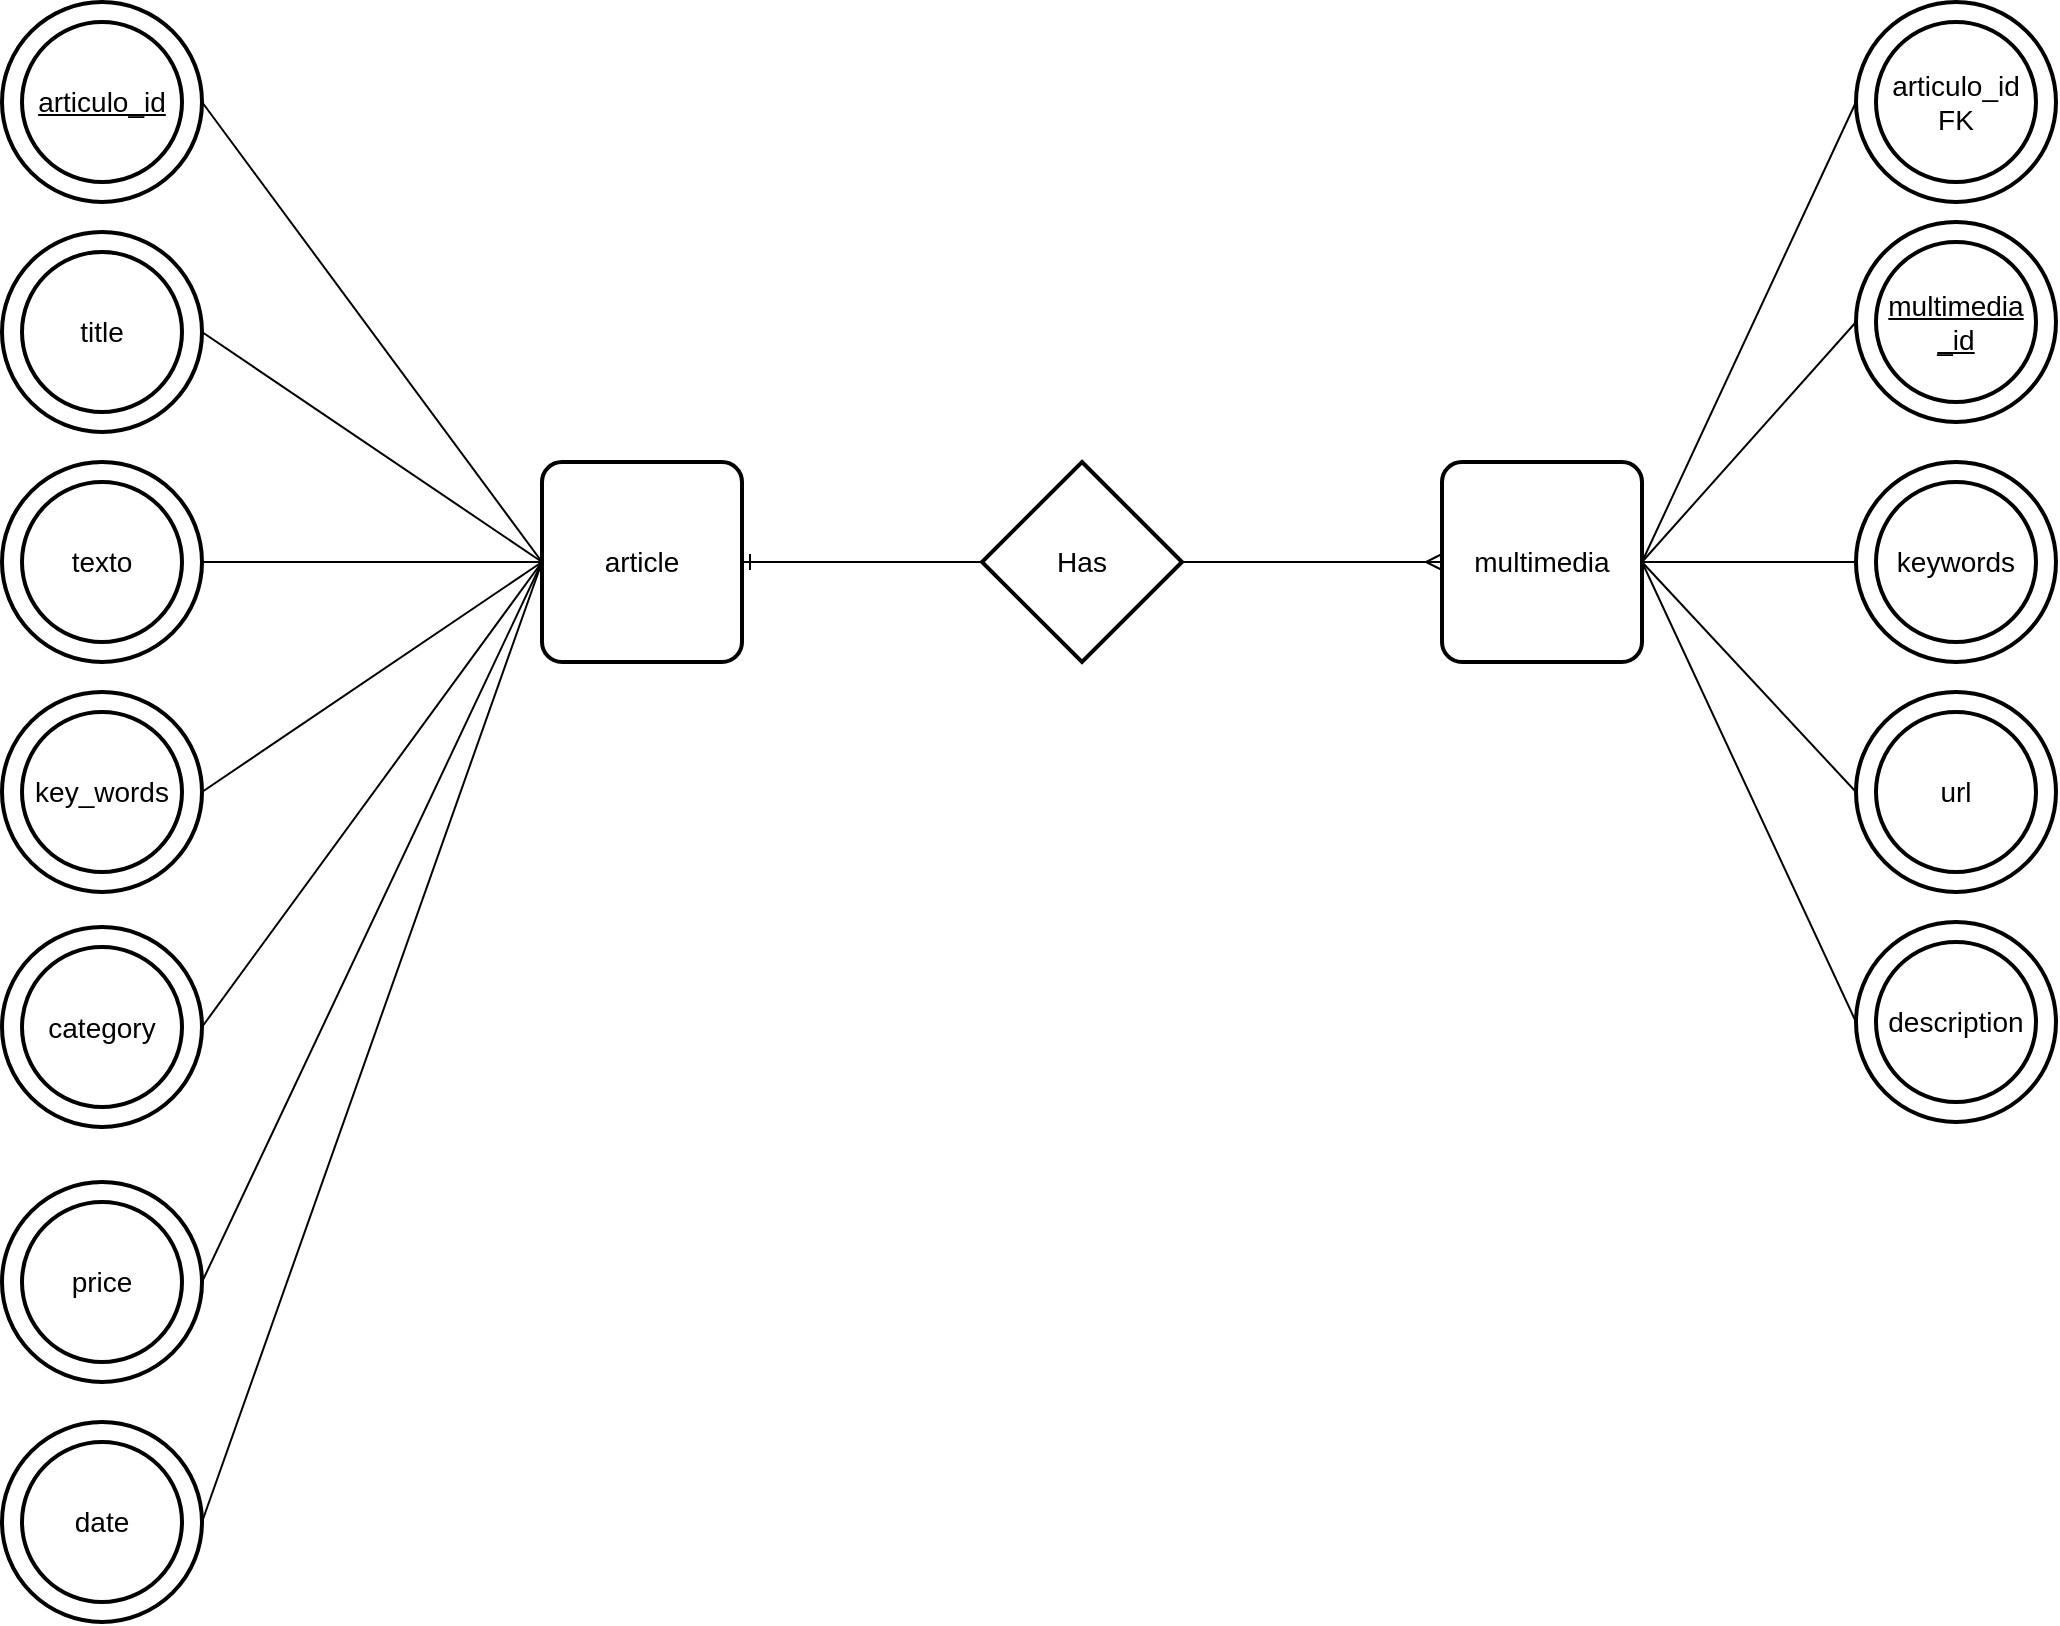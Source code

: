 <mxfile version="12.2.6" type="device" pages="1"><diagram id="e6IYY26VJ84RTu6opNeE" name="Page-1"><mxGraphModel dx="1851" dy="1654" grid="1" gridSize="10" guides="1" tooltips="1" connect="1" arrows="1" fold="1" page="1" pageScale="1" pageWidth="827" pageHeight="1169" math="0" shadow="0"><root><mxCell id="0"/><mxCell id="1" parent="0"/><mxCell id="jXwD_Vf3hcDAn0s1gOtn-1" value="article" style="strokeWidth=2;rounded=1;arcSize=10;whiteSpace=wrap;html=1;align=center;fontSize=14;" parent="1" vertex="1"><mxGeometry x="170" y="20" width="100" height="100" as="geometry"/></mxCell><mxCell id="jXwD_Vf3hcDAn0s1gOtn-2" value="multimedia" style="strokeWidth=2;rounded=1;arcSize=10;whiteSpace=wrap;html=1;align=center;fontSize=14;" parent="1" vertex="1"><mxGeometry x="620" y="20" width="100" height="100" as="geometry"/></mxCell><mxCell id="fDRykytIt_5tqx8ODwml-1" style="rounded=0;orthogonalLoop=1;jettySize=auto;html=1;exitX=1;exitY=0.5;exitDx=0;exitDy=0;entryX=0;entryY=0.5;entryDx=0;entryDy=0;endArrow=ERmany;endFill=0;" edge="1" parent="1" source="jXwD_Vf3hcDAn0s1gOtn-3" target="jXwD_Vf3hcDAn0s1gOtn-2"><mxGeometry relative="1" as="geometry"/></mxCell><mxCell id="jXwD_Vf3hcDAn0s1gOtn-3" value="Has" style="shape=rhombus;strokeWidth=2;fontSize=17;perimeter=rhombusPerimeter;whiteSpace=wrap;html=1;align=center;fontSize=14;" parent="1" vertex="1"><mxGeometry x="390" y="20" width="100" height="100" as="geometry"/></mxCell><mxCell id="fDRykytIt_5tqx8ODwml-15" style="edgeStyle=none;rounded=0;orthogonalLoop=1;jettySize=auto;html=1;exitX=1;exitY=0.5;exitDx=0;exitDy=0;entryX=0;entryY=0.5;entryDx=0;entryDy=0;endArrow=none;endFill=0;" edge="1" parent="1" source="jXwD_Vf3hcDAn0s1gOtn-10" target="jXwD_Vf3hcDAn0s1gOtn-1"><mxGeometry relative="1" as="geometry"/></mxCell><mxCell id="jXwD_Vf3hcDAn0s1gOtn-10" value="category" style="ellipse;shape=doubleEllipse;margin=10;strokeWidth=2;fontSize=14;whiteSpace=wrap;html=1;align=center;" parent="1" vertex="1"><mxGeometry x="-100" y="252.5" width="100" height="100" as="geometry"/></mxCell><mxCell id="fDRykytIt_5tqx8ODwml-17" style="edgeStyle=none;rounded=0;orthogonalLoop=1;jettySize=auto;html=1;exitX=1;exitY=0.5;exitDx=0;exitDy=0;entryX=0;entryY=0.5;entryDx=0;entryDy=0;endArrow=none;endFill=0;" edge="1" parent="1" source="jXwD_Vf3hcDAn0s1gOtn-11" target="jXwD_Vf3hcDAn0s1gOtn-1"><mxGeometry relative="1" as="geometry"/></mxCell><mxCell id="jXwD_Vf3hcDAn0s1gOtn-11" value="date" style="ellipse;shape=doubleEllipse;margin=10;strokeWidth=2;fontSize=14;whiteSpace=wrap;html=1;align=center;" parent="1" vertex="1"><mxGeometry x="-100" y="500" width="100" height="100" as="geometry"/></mxCell><mxCell id="fDRykytIt_5tqx8ODwml-14" style="edgeStyle=none;rounded=0;orthogonalLoop=1;jettySize=auto;html=1;exitX=1;exitY=0.5;exitDx=0;exitDy=0;entryX=0;entryY=0.5;entryDx=0;entryDy=0;endArrow=none;endFill=0;" edge="1" parent="1" source="jXwD_Vf3hcDAn0s1gOtn-12" target="jXwD_Vf3hcDAn0s1gOtn-1"><mxGeometry relative="1" as="geometry"/></mxCell><mxCell id="jXwD_Vf3hcDAn0s1gOtn-12" value="key_words" style="ellipse;shape=doubleEllipse;margin=10;strokeWidth=2;fontSize=14;whiteSpace=wrap;html=1;align=center;" parent="1" vertex="1"><mxGeometry x="-100" y="135" width="100" height="100" as="geometry"/></mxCell><mxCell id="fDRykytIt_5tqx8ODwml-13" style="edgeStyle=none;rounded=0;orthogonalLoop=1;jettySize=auto;html=1;exitX=1;exitY=0.5;exitDx=0;exitDy=0;endArrow=none;endFill=0;" edge="1" parent="1" source="jXwD_Vf3hcDAn0s1gOtn-13" target="jXwD_Vf3hcDAn0s1gOtn-1"><mxGeometry relative="1" as="geometry"/></mxCell><mxCell id="jXwD_Vf3hcDAn0s1gOtn-13" value="texto" style="ellipse;shape=doubleEllipse;margin=10;strokeWidth=2;fontSize=14;whiteSpace=wrap;html=1;align=center;" parent="1" vertex="1"><mxGeometry x="-100" y="20" width="100" height="100" as="geometry"/></mxCell><mxCell id="fDRykytIt_5tqx8ODwml-12" style="edgeStyle=none;rounded=0;orthogonalLoop=1;jettySize=auto;html=1;exitX=1;exitY=0.5;exitDx=0;exitDy=0;endArrow=none;endFill=0;entryX=0;entryY=0.5;entryDx=0;entryDy=0;" edge="1" parent="1" source="jXwD_Vf3hcDAn0s1gOtn-14" target="jXwD_Vf3hcDAn0s1gOtn-1"><mxGeometry relative="1" as="geometry"><mxPoint x="190" y="70" as="targetPoint"/></mxGeometry></mxCell><mxCell id="jXwD_Vf3hcDAn0s1gOtn-14" value="title" style="ellipse;shape=doubleEllipse;margin=10;strokeWidth=2;fontSize=14;whiteSpace=wrap;html=1;align=center;" parent="1" vertex="1"><mxGeometry x="-100" y="-95" width="100" height="100" as="geometry"/></mxCell><mxCell id="fDRykytIt_5tqx8ODwml-11" style="edgeStyle=none;rounded=0;orthogonalLoop=1;jettySize=auto;html=1;exitX=1;exitY=0.5;exitDx=0;exitDy=0;entryX=0;entryY=0.5;entryDx=0;entryDy=0;endArrow=none;endFill=0;" edge="1" parent="1" source="jXwD_Vf3hcDAn0s1gOtn-15" target="jXwD_Vf3hcDAn0s1gOtn-1"><mxGeometry relative="1" as="geometry"/></mxCell><mxCell id="jXwD_Vf3hcDAn0s1gOtn-15" value="&lt;u&gt;articulo_id&lt;/u&gt;" style="ellipse;shape=doubleEllipse;margin=10;strokeWidth=2;fontSize=14;whiteSpace=wrap;html=1;align=center;" parent="1" vertex="1"><mxGeometry x="-100" y="-210" width="100" height="100" as="geometry"/></mxCell><mxCell id="fDRykytIt_5tqx8ODwml-6" style="edgeStyle=none;rounded=0;orthogonalLoop=1;jettySize=auto;html=1;exitX=0;exitY=0.5;exitDx=0;exitDy=0;entryX=1;entryY=0.5;entryDx=0;entryDy=0;endArrow=none;endFill=0;" edge="1" parent="1" source="jXwD_Vf3hcDAn0s1gOtn-16" target="jXwD_Vf3hcDAn0s1gOtn-2"><mxGeometry relative="1" as="geometry"/></mxCell><mxCell id="jXwD_Vf3hcDAn0s1gOtn-16" value="description" style="ellipse;shape=doubleEllipse;margin=10;strokeWidth=2;fontSize=14;whiteSpace=wrap;html=1;align=center;" parent="1" vertex="1"><mxGeometry x="827" y="250" width="100" height="100" as="geometry"/></mxCell><mxCell id="fDRykytIt_5tqx8ODwml-7" style="edgeStyle=none;rounded=0;orthogonalLoop=1;jettySize=auto;html=1;exitX=0;exitY=0.5;exitDx=0;exitDy=0;entryX=1;entryY=0.5;entryDx=0;entryDy=0;endArrow=none;endFill=0;" edge="1" parent="1" source="jXwD_Vf3hcDAn0s1gOtn-18" target="jXwD_Vf3hcDAn0s1gOtn-2"><mxGeometry relative="1" as="geometry"/></mxCell><mxCell id="jXwD_Vf3hcDAn0s1gOtn-18" value="url" style="ellipse;shape=doubleEllipse;margin=10;strokeWidth=2;fontSize=14;whiteSpace=wrap;html=1;align=center;" parent="1" vertex="1"><mxGeometry x="827" y="135" width="100" height="100" as="geometry"/></mxCell><mxCell id="fDRykytIt_5tqx8ODwml-8" style="edgeStyle=none;rounded=0;orthogonalLoop=1;jettySize=auto;html=1;exitX=0;exitY=0.5;exitDx=0;exitDy=0;endArrow=none;endFill=0;" edge="1" parent="1" source="jXwD_Vf3hcDAn0s1gOtn-19" target="jXwD_Vf3hcDAn0s1gOtn-2"><mxGeometry relative="1" as="geometry"/></mxCell><mxCell id="jXwD_Vf3hcDAn0s1gOtn-19" value="keywords" style="ellipse;shape=doubleEllipse;margin=10;strokeWidth=2;fontSize=14;whiteSpace=wrap;html=1;align=center;" parent="1" vertex="1"><mxGeometry x="827" y="20" width="100" height="100" as="geometry"/></mxCell><mxCell id="fDRykytIt_5tqx8ODwml-10" style="edgeStyle=none;rounded=0;orthogonalLoop=1;jettySize=auto;html=1;exitX=0;exitY=0.5;exitDx=0;exitDy=0;entryX=1;entryY=0.5;entryDx=0;entryDy=0;endArrow=none;endFill=0;" edge="1" parent="1" source="jXwD_Vf3hcDAn0s1gOtn-20" target="jXwD_Vf3hcDAn0s1gOtn-2"><mxGeometry relative="1" as="geometry"/></mxCell><mxCell id="jXwD_Vf3hcDAn0s1gOtn-20" value="&lt;u&gt;multimedia&lt;br&gt;_id&lt;br&gt;&lt;/u&gt;" style="ellipse;shape=doubleEllipse;margin=10;strokeWidth=2;fontSize=14;whiteSpace=wrap;html=1;align=center;" parent="1" vertex="1"><mxGeometry x="827" y="-100" width="100" height="100" as="geometry"/></mxCell><mxCell id="fDRykytIt_5tqx8ODwml-5" style="edgeStyle=none;rounded=0;orthogonalLoop=1;jettySize=auto;html=1;exitX=0;exitY=0.5;exitDx=0;exitDy=0;entryX=1;entryY=0.5;entryDx=0;entryDy=0;endArrow=none;endFill=0;" edge="1" parent="1" source="jXwD_Vf3hcDAn0s1gOtn-21" target="jXwD_Vf3hcDAn0s1gOtn-2"><mxGeometry relative="1" as="geometry"/></mxCell><mxCell id="jXwD_Vf3hcDAn0s1gOtn-21" value="articulo_id FK" style="ellipse;shape=doubleEllipse;margin=10;strokeWidth=2;fontSize=14;whiteSpace=wrap;html=1;align=center;" parent="1" vertex="1"><mxGeometry x="827" y="-210" width="100" height="100" as="geometry"/></mxCell><mxCell id="jXwD_Vf3hcDAn0s1gOtn-34" value="" style="fontSize=12;html=1;endArrow=none;startArrow=ERone;entryX=0;entryY=0.5;entryDx=0;entryDy=0;exitX=1;exitY=0.5;exitDx=0;exitDy=0;startFill=0;endFill=0;" parent="1" source="jXwD_Vf3hcDAn0s1gOtn-1" target="jXwD_Vf3hcDAn0s1gOtn-3" edge="1"><mxGeometry width="100" height="100" relative="1" as="geometry"><mxPoint x="-50" y="590" as="sourcePoint"/><mxPoint x="50" y="490" as="targetPoint"/></mxGeometry></mxCell><mxCell id="fDRykytIt_5tqx8ODwml-16" style="edgeStyle=none;rounded=0;orthogonalLoop=1;jettySize=auto;html=1;exitX=1;exitY=0.5;exitDx=0;exitDy=0;endArrow=none;endFill=0;entryX=0;entryY=0.5;entryDx=0;entryDy=0;" edge="1" parent="1" source="fDRykytIt_5tqx8ODwml-2" target="jXwD_Vf3hcDAn0s1gOtn-1"><mxGeometry relative="1" as="geometry"><mxPoint x="190" y="70" as="targetPoint"/></mxGeometry></mxCell><mxCell id="fDRykytIt_5tqx8ODwml-2" value="price" style="ellipse;shape=doubleEllipse;margin=10;strokeWidth=2;fontSize=14;whiteSpace=wrap;html=1;align=center;" vertex="1" parent="1"><mxGeometry x="-100" y="380" width="100" height="100" as="geometry"/></mxCell></root></mxGraphModel></diagram></mxfile>
